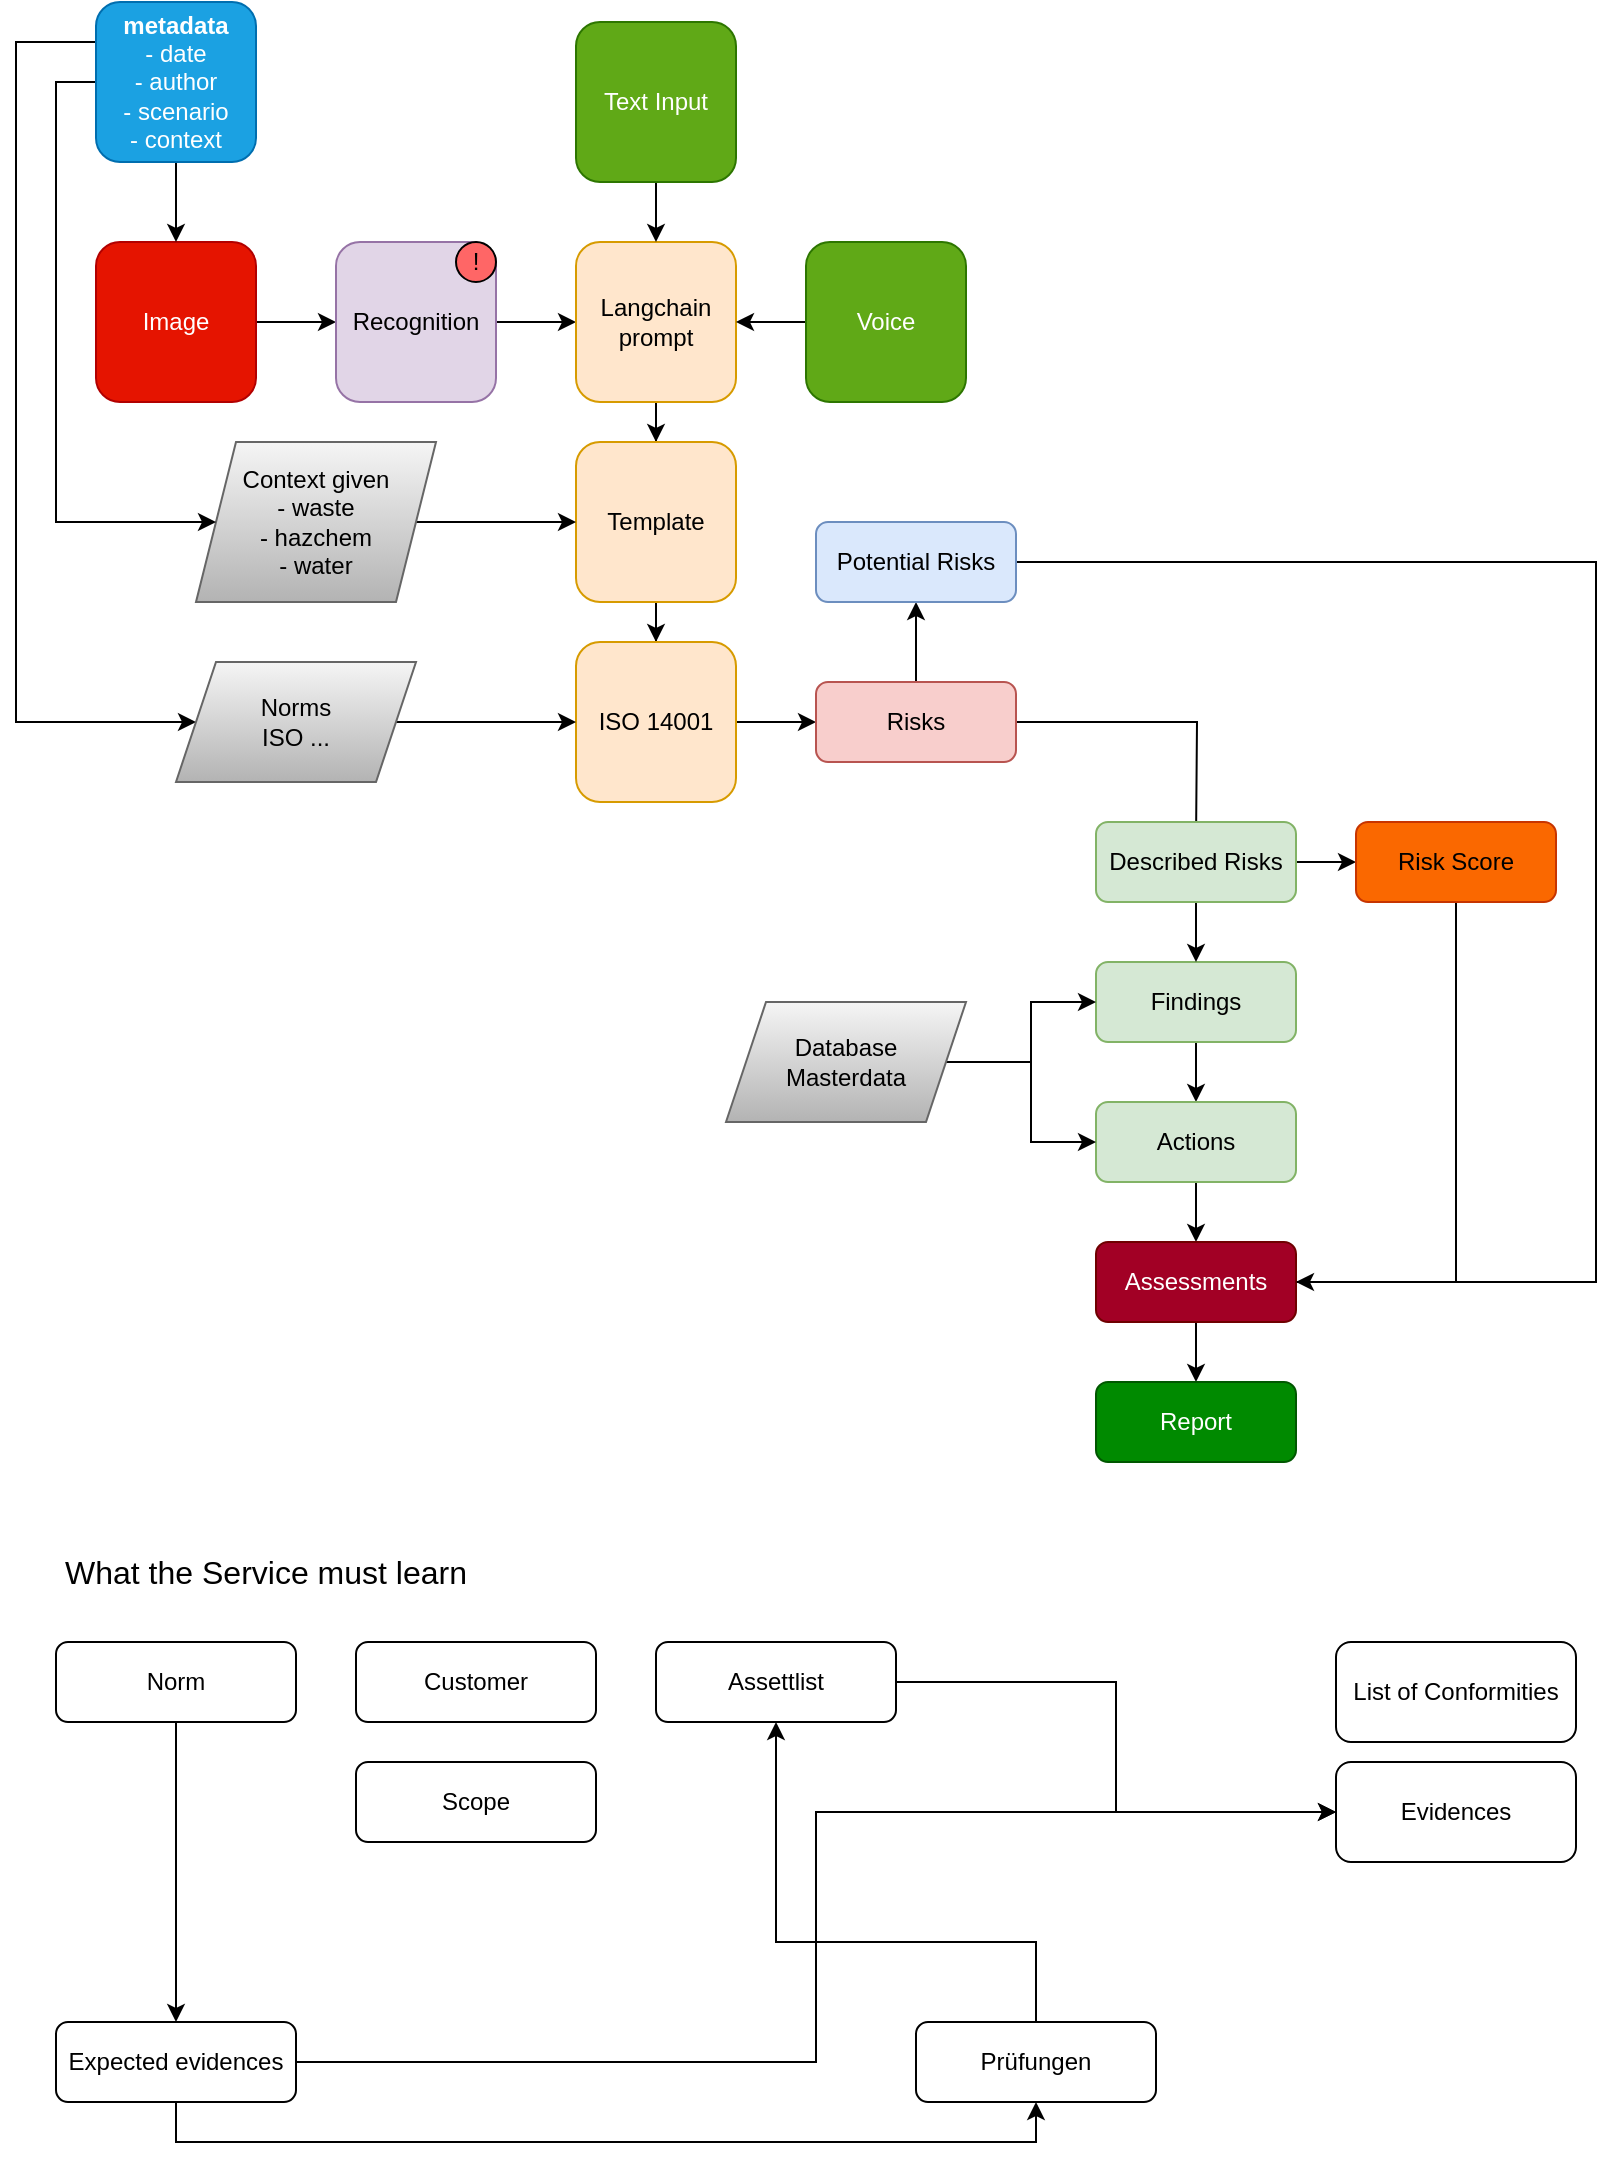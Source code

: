 <mxfile version="24.3.1" type="github">
  <diagram name="Page-1" id="k_aOBrfTD1fjt1JlveB1">
    <mxGraphModel dx="2864" dy="884" grid="1" gridSize="10" guides="1" tooltips="1" connect="1" arrows="1" fold="1" page="1" pageScale="1" pageWidth="850" pageHeight="1100" math="0" shadow="0">
      <root>
        <mxCell id="0" />
        <mxCell id="1" parent="0" />
        <mxCell id="f1cd0eRbfjragtLEMJ1P-14" value="" style="edgeStyle=orthogonalEdgeStyle;rounded=0;orthogonalLoop=1;jettySize=auto;html=1;" parent="1" source="f1cd0eRbfjragtLEMJ1P-1" target="f1cd0eRbfjragtLEMJ1P-2" edge="1">
          <mxGeometry relative="1" as="geometry" />
        </mxCell>
        <mxCell id="f1cd0eRbfjragtLEMJ1P-1" value="Image" style="whiteSpace=wrap;html=1;aspect=fixed;rounded=1;fillColor=#e51400;strokeColor=#B20000;fontColor=#ffffff;" parent="1" vertex="1">
          <mxGeometry x="40" y="120" width="80" height="80" as="geometry" />
        </mxCell>
        <mxCell id="f1cd0eRbfjragtLEMJ1P-15" value="" style="edgeStyle=orthogonalEdgeStyle;rounded=0;orthogonalLoop=1;jettySize=auto;html=1;" parent="1" source="f1cd0eRbfjragtLEMJ1P-2" target="f1cd0eRbfjragtLEMJ1P-3" edge="1">
          <mxGeometry relative="1" as="geometry" />
        </mxCell>
        <mxCell id="f1cd0eRbfjragtLEMJ1P-2" value="Recognition" style="whiteSpace=wrap;html=1;aspect=fixed;rounded=1;fillColor=#e1d5e7;strokeColor=#9673a6;" parent="1" vertex="1">
          <mxGeometry x="160" y="120" width="80" height="80" as="geometry" />
        </mxCell>
        <mxCell id="f1cd0eRbfjragtLEMJ1P-16" value="" style="edgeStyle=orthogonalEdgeStyle;rounded=0;orthogonalLoop=1;jettySize=auto;html=1;" parent="1" source="f1cd0eRbfjragtLEMJ1P-3" target="f1cd0eRbfjragtLEMJ1P-4" edge="1">
          <mxGeometry relative="1" as="geometry" />
        </mxCell>
        <mxCell id="f1cd0eRbfjragtLEMJ1P-3" value="Langchain prompt" style="whiteSpace=wrap;html=1;aspect=fixed;rounded=1;fillColor=#ffe6cc;strokeColor=#d79b00;" parent="1" vertex="1">
          <mxGeometry x="280" y="120" width="80" height="80" as="geometry" />
        </mxCell>
        <mxCell id="f1cd0eRbfjragtLEMJ1P-17" value="" style="edgeStyle=orthogonalEdgeStyle;rounded=0;orthogonalLoop=1;jettySize=auto;html=1;" parent="1" source="f1cd0eRbfjragtLEMJ1P-4" target="f1cd0eRbfjragtLEMJ1P-5" edge="1">
          <mxGeometry relative="1" as="geometry" />
        </mxCell>
        <mxCell id="f1cd0eRbfjragtLEMJ1P-4" value="Template" style="whiteSpace=wrap;html=1;aspect=fixed;rounded=1;fillColor=#ffe6cc;strokeColor=#d79b00;" parent="1" vertex="1">
          <mxGeometry x="280" y="220" width="80" height="80" as="geometry" />
        </mxCell>
        <mxCell id="f1cd0eRbfjragtLEMJ1P-18" style="edgeStyle=orthogonalEdgeStyle;rounded=0;orthogonalLoop=1;jettySize=auto;html=1;entryX=0;entryY=0.5;entryDx=0;entryDy=0;" parent="1" source="f1cd0eRbfjragtLEMJ1P-5" target="f1cd0eRbfjragtLEMJ1P-8" edge="1">
          <mxGeometry relative="1" as="geometry" />
        </mxCell>
        <mxCell id="f1cd0eRbfjragtLEMJ1P-5" value="ISO 14001" style="whiteSpace=wrap;html=1;aspect=fixed;rounded=1;fillColor=#ffe6cc;strokeColor=#d79b00;" parent="1" vertex="1">
          <mxGeometry x="280" y="320" width="80" height="80" as="geometry" />
        </mxCell>
        <mxCell id="f1cd0eRbfjragtLEMJ1P-19" value="" style="edgeStyle=orthogonalEdgeStyle;rounded=0;orthogonalLoop=1;jettySize=auto;html=1;" parent="1" source="f1cd0eRbfjragtLEMJ1P-8" target="f1cd0eRbfjragtLEMJ1P-10" edge="1">
          <mxGeometry relative="1" as="geometry" />
        </mxCell>
        <mxCell id="f1cd0eRbfjragtLEMJ1P-20" style="edgeStyle=orthogonalEdgeStyle;rounded=0;orthogonalLoop=1;jettySize=auto;html=1;" parent="1" source="f1cd0eRbfjragtLEMJ1P-8" edge="1">
          <mxGeometry relative="1" as="geometry">
            <mxPoint x="590" y="420" as="targetPoint" />
          </mxGeometry>
        </mxCell>
        <mxCell id="f1cd0eRbfjragtLEMJ1P-8" value="Risks" style="rounded=1;whiteSpace=wrap;html=1;fillColor=#f8cecc;strokeColor=#b85450;" parent="1" vertex="1">
          <mxGeometry x="400" y="340" width="100" height="40" as="geometry" />
        </mxCell>
        <mxCell id="f1cd0eRbfjragtLEMJ1P-29" value="" style="edgeStyle=orthogonalEdgeStyle;rounded=0;orthogonalLoop=1;jettySize=auto;html=1;" parent="1" source="f1cd0eRbfjragtLEMJ1P-9" target="f1cd0eRbfjragtLEMJ1P-28" edge="1">
          <mxGeometry relative="1" as="geometry" />
        </mxCell>
        <mxCell id="f1cd0eRbfjragtLEMJ1P-9" value="Findings" style="rounded=1;whiteSpace=wrap;html=1;fillColor=#d5e8d4;strokeColor=#82b366;" parent="1" vertex="1">
          <mxGeometry x="540" y="480" width="100" height="40" as="geometry" />
        </mxCell>
        <mxCell id="f1cd0eRbfjragtLEMJ1P-38" style="edgeStyle=orthogonalEdgeStyle;rounded=0;orthogonalLoop=1;jettySize=auto;html=1;entryX=0;entryY=0.5;entryDx=0;entryDy=0;" parent="1" source="f1cd0eRbfjragtLEMJ1P-10" target="f1cd0eRbfjragtLEMJ1P-30" edge="1">
          <mxGeometry relative="1" as="geometry">
            <Array as="points">
              <mxPoint x="790" y="280" />
              <mxPoint x="790" y="640" />
            </Array>
          </mxGeometry>
        </mxCell>
        <mxCell id="f1cd0eRbfjragtLEMJ1P-10" value="Potential Risks" style="rounded=1;whiteSpace=wrap;html=1;fillColor=#dae8fc;strokeColor=#6c8ebf;" parent="1" vertex="1">
          <mxGeometry x="400" y="260" width="100" height="40" as="geometry" />
        </mxCell>
        <mxCell id="f1cd0eRbfjragtLEMJ1P-13" value="" style="edgeStyle=orthogonalEdgeStyle;rounded=0;orthogonalLoop=1;jettySize=auto;html=1;" parent="1" source="f1cd0eRbfjragtLEMJ1P-11" target="f1cd0eRbfjragtLEMJ1P-9" edge="1">
          <mxGeometry relative="1" as="geometry" />
        </mxCell>
        <mxCell id="f1cd0eRbfjragtLEMJ1P-33" value="" style="edgeStyle=orthogonalEdgeStyle;rounded=0;orthogonalLoop=1;jettySize=auto;html=1;" parent="1" source="f1cd0eRbfjragtLEMJ1P-11" target="f1cd0eRbfjragtLEMJ1P-32" edge="1">
          <mxGeometry relative="1" as="geometry" />
        </mxCell>
        <mxCell id="f1cd0eRbfjragtLEMJ1P-11" value="Described Risks" style="rounded=1;whiteSpace=wrap;html=1;fillColor=#d5e8d4;strokeColor=#82b366;" parent="1" vertex="1">
          <mxGeometry x="540" y="410" width="100" height="40" as="geometry" />
        </mxCell>
        <mxCell id="f1cd0eRbfjragtLEMJ1P-23" style="edgeStyle=orthogonalEdgeStyle;rounded=0;orthogonalLoop=1;jettySize=auto;html=1;entryX=0;entryY=0.5;entryDx=0;entryDy=0;" parent="1" source="f1cd0eRbfjragtLEMJ1P-22" target="f1cd0eRbfjragtLEMJ1P-4" edge="1">
          <mxGeometry relative="1" as="geometry" />
        </mxCell>
        <mxCell id="f1cd0eRbfjragtLEMJ1P-22" value="Context given&lt;div&gt;- waste&lt;/div&gt;&lt;div&gt;- hazchem&lt;/div&gt;&lt;div&gt;- water&lt;/div&gt;" style="shape=parallelogram;perimeter=parallelogramPerimeter;whiteSpace=wrap;html=1;fixedSize=1;fillColor=#f5f5f5;gradientColor=#b3b3b3;strokeColor=#666666;" parent="1" vertex="1">
          <mxGeometry x="90" y="220" width="120" height="80" as="geometry" />
        </mxCell>
        <mxCell id="f1cd0eRbfjragtLEMJ1P-25" value="" style="edgeStyle=orthogonalEdgeStyle;rounded=0;orthogonalLoop=1;jettySize=auto;html=1;" parent="1" source="f1cd0eRbfjragtLEMJ1P-24" target="f1cd0eRbfjragtLEMJ1P-1" edge="1">
          <mxGeometry relative="1" as="geometry" />
        </mxCell>
        <mxCell id="f1cd0eRbfjragtLEMJ1P-41" style="edgeStyle=orthogonalEdgeStyle;rounded=0;orthogonalLoop=1;jettySize=auto;html=1;entryX=0;entryY=0.5;entryDx=0;entryDy=0;exitX=0;exitY=0.5;exitDx=0;exitDy=0;" parent="1" source="f1cd0eRbfjragtLEMJ1P-24" target="f1cd0eRbfjragtLEMJ1P-22" edge="1">
          <mxGeometry relative="1" as="geometry">
            <Array as="points">
              <mxPoint x="20" y="40" />
              <mxPoint x="20" y="260" />
            </Array>
          </mxGeometry>
        </mxCell>
        <mxCell id="f1cd0eRbfjragtLEMJ1P-42" style="edgeStyle=orthogonalEdgeStyle;rounded=0;orthogonalLoop=1;jettySize=auto;html=1;entryX=0;entryY=0.5;entryDx=0;entryDy=0;exitX=0;exitY=0.25;exitDx=0;exitDy=0;" parent="1" source="f1cd0eRbfjragtLEMJ1P-24" target="f1cd0eRbfjragtLEMJ1P-26" edge="1">
          <mxGeometry relative="1" as="geometry">
            <Array as="points">
              <mxPoint y="20" />
              <mxPoint y="360" />
            </Array>
          </mxGeometry>
        </mxCell>
        <mxCell id="f1cd0eRbfjragtLEMJ1P-24" value="&lt;b&gt;metadata&lt;/b&gt;&lt;div&gt;- date&lt;/div&gt;&lt;div&gt;- author&lt;/div&gt;&lt;div&gt;- scenario&lt;/div&gt;&lt;div&gt;- context&lt;/div&gt;" style="whiteSpace=wrap;html=1;aspect=fixed;rounded=1;fillColor=#1ba1e2;fontColor=#ffffff;strokeColor=#006EAF;" parent="1" vertex="1">
          <mxGeometry x="40" width="80" height="80" as="geometry" />
        </mxCell>
        <mxCell id="f1cd0eRbfjragtLEMJ1P-27" value="" style="edgeStyle=orthogonalEdgeStyle;rounded=0;orthogonalLoop=1;jettySize=auto;html=1;" parent="1" source="f1cd0eRbfjragtLEMJ1P-26" target="f1cd0eRbfjragtLEMJ1P-5" edge="1">
          <mxGeometry relative="1" as="geometry" />
        </mxCell>
        <mxCell id="f1cd0eRbfjragtLEMJ1P-26" value="Norms&lt;div&gt;ISO ...&lt;/div&gt;" style="shape=parallelogram;perimeter=parallelogramPerimeter;whiteSpace=wrap;html=1;fixedSize=1;fillColor=#f5f5f5;gradientColor=#b3b3b3;strokeColor=#666666;" parent="1" vertex="1">
          <mxGeometry x="80" y="330" width="120" height="60" as="geometry" />
        </mxCell>
        <mxCell id="f1cd0eRbfjragtLEMJ1P-31" value="" style="edgeStyle=orthogonalEdgeStyle;rounded=0;orthogonalLoop=1;jettySize=auto;html=1;" parent="1" source="f1cd0eRbfjragtLEMJ1P-28" target="f1cd0eRbfjragtLEMJ1P-30" edge="1">
          <mxGeometry relative="1" as="geometry" />
        </mxCell>
        <mxCell id="f1cd0eRbfjragtLEMJ1P-28" value="Actions" style="rounded=1;whiteSpace=wrap;html=1;fillColor=#d5e8d4;strokeColor=#82b366;" parent="1" vertex="1">
          <mxGeometry x="540" y="550" width="100" height="40" as="geometry" />
        </mxCell>
        <mxCell id="HALJtD1KLGwDg__oD6xt-2" value="" style="edgeStyle=orthogonalEdgeStyle;rounded=0;orthogonalLoop=1;jettySize=auto;html=1;" parent="1" source="f1cd0eRbfjragtLEMJ1P-30" target="HALJtD1KLGwDg__oD6xt-1" edge="1">
          <mxGeometry relative="1" as="geometry" />
        </mxCell>
        <mxCell id="f1cd0eRbfjragtLEMJ1P-30" value="Assessments" style="rounded=1;whiteSpace=wrap;html=1;fillColor=#a20025;strokeColor=#6F0000;fontColor=#ffffff;" parent="1" vertex="1">
          <mxGeometry x="540" y="620" width="100" height="40" as="geometry" />
        </mxCell>
        <mxCell id="f1cd0eRbfjragtLEMJ1P-37" style="edgeStyle=orthogonalEdgeStyle;rounded=0;orthogonalLoop=1;jettySize=auto;html=1;entryX=1;entryY=0.5;entryDx=0;entryDy=0;exitX=0.5;exitY=1;exitDx=0;exitDy=0;" parent="1" source="f1cd0eRbfjragtLEMJ1P-32" target="f1cd0eRbfjragtLEMJ1P-30" edge="1">
          <mxGeometry relative="1" as="geometry" />
        </mxCell>
        <mxCell id="f1cd0eRbfjragtLEMJ1P-32" value="Risk Score" style="rounded=1;whiteSpace=wrap;html=1;fillColor=#fa6800;strokeColor=#C73500;fontColor=#000000;" parent="1" vertex="1">
          <mxGeometry x="670" y="410" width="100" height="40" as="geometry" />
        </mxCell>
        <mxCell id="f1cd0eRbfjragtLEMJ1P-35" value="" style="edgeStyle=orthogonalEdgeStyle;rounded=0;orthogonalLoop=1;jettySize=auto;html=1;" parent="1" source="f1cd0eRbfjragtLEMJ1P-34" target="f1cd0eRbfjragtLEMJ1P-9" edge="1">
          <mxGeometry relative="1" as="geometry" />
        </mxCell>
        <mxCell id="f1cd0eRbfjragtLEMJ1P-36" style="edgeStyle=orthogonalEdgeStyle;rounded=0;orthogonalLoop=1;jettySize=auto;html=1;entryX=0;entryY=0.5;entryDx=0;entryDy=0;" parent="1" source="f1cd0eRbfjragtLEMJ1P-34" target="f1cd0eRbfjragtLEMJ1P-28" edge="1">
          <mxGeometry relative="1" as="geometry" />
        </mxCell>
        <mxCell id="f1cd0eRbfjragtLEMJ1P-34" value="Database&lt;div&gt;Masterdata&lt;/div&gt;" style="shape=parallelogram;perimeter=parallelogramPerimeter;whiteSpace=wrap;html=1;fixedSize=1;fillColor=#f5f5f5;gradientColor=#b3b3b3;strokeColor=#666666;" parent="1" vertex="1">
          <mxGeometry x="355" y="500" width="120" height="60" as="geometry" />
        </mxCell>
        <mxCell id="f1cd0eRbfjragtLEMJ1P-39" value="!" style="ellipse;whiteSpace=wrap;html=1;aspect=fixed;fillColor=#FF6666;" parent="1" vertex="1">
          <mxGeometry x="220" y="120" width="20" height="20" as="geometry" />
        </mxCell>
        <mxCell id="HALJtD1KLGwDg__oD6xt-1" value="Report" style="rounded=1;whiteSpace=wrap;html=1;fillColor=#008a00;strokeColor=#005700;fontColor=#ffffff;" parent="1" vertex="1">
          <mxGeometry x="540" y="690" width="100" height="40" as="geometry" />
        </mxCell>
        <mxCell id="HALJtD1KLGwDg__oD6xt-4" value="" style="edgeStyle=orthogonalEdgeStyle;rounded=0;orthogonalLoop=1;jettySize=auto;html=1;" parent="1" source="HALJtD1KLGwDg__oD6xt-3" target="f1cd0eRbfjragtLEMJ1P-3" edge="1">
          <mxGeometry relative="1" as="geometry" />
        </mxCell>
        <mxCell id="HALJtD1KLGwDg__oD6xt-3" value="Voice" style="whiteSpace=wrap;html=1;aspect=fixed;rounded=1;fillColor=#60a917;strokeColor=#2D7600;fontColor=#ffffff;" parent="1" vertex="1">
          <mxGeometry x="395" y="120" width="80" height="80" as="geometry" />
        </mxCell>
        <mxCell id="HALJtD1KLGwDg__oD6xt-6" value="" style="edgeStyle=orthogonalEdgeStyle;rounded=0;orthogonalLoop=1;jettySize=auto;html=1;" parent="1" source="HALJtD1KLGwDg__oD6xt-5" target="f1cd0eRbfjragtLEMJ1P-3" edge="1">
          <mxGeometry relative="1" as="geometry" />
        </mxCell>
        <mxCell id="HALJtD1KLGwDg__oD6xt-5" value="Text Input" style="whiteSpace=wrap;html=1;aspect=fixed;rounded=1;fillColor=#60a917;strokeColor=#2D7600;fontColor=#ffffff;" parent="1" vertex="1">
          <mxGeometry x="280" y="10" width="80" height="80" as="geometry" />
        </mxCell>
        <mxCell id="bq4Akhw2LLKJreXtme4T-1" value="&lt;font style=&quot;font-size: 16px;&quot;&gt;What the Service must learn&lt;/font&gt;" style="text;html=1;align=center;verticalAlign=middle;whiteSpace=wrap;rounded=0;" vertex="1" parent="1">
          <mxGeometry x="10" y="770" width="230" height="30" as="geometry" />
        </mxCell>
        <mxCell id="bq4Akhw2LLKJreXtme4T-8" style="edgeStyle=orthogonalEdgeStyle;rounded=0;orthogonalLoop=1;jettySize=auto;html=1;entryX=0.5;entryY=0;entryDx=0;entryDy=0;" edge="1" parent="1" source="bq4Akhw2LLKJreXtme4T-2" target="bq4Akhw2LLKJreXtme4T-7">
          <mxGeometry relative="1" as="geometry" />
        </mxCell>
        <mxCell id="bq4Akhw2LLKJreXtme4T-2" value="Norm" style="rounded=1;whiteSpace=wrap;html=1;" vertex="1" parent="1">
          <mxGeometry x="20" y="820" width="120" height="40" as="geometry" />
        </mxCell>
        <mxCell id="bq4Akhw2LLKJreXtme4T-3" value="Customer" style="rounded=1;whiteSpace=wrap;html=1;" vertex="1" parent="1">
          <mxGeometry x="170" y="820" width="120" height="40" as="geometry" />
        </mxCell>
        <mxCell id="bq4Akhw2LLKJreXtme4T-4" value="Scope" style="rounded=1;whiteSpace=wrap;html=1;" vertex="1" parent="1">
          <mxGeometry x="170" y="880" width="120" height="40" as="geometry" />
        </mxCell>
        <mxCell id="bq4Akhw2LLKJreXtme4T-5" value="List of Conformities" style="rounded=1;whiteSpace=wrap;html=1;" vertex="1" parent="1">
          <mxGeometry x="660" y="820" width="120" height="50" as="geometry" />
        </mxCell>
        <mxCell id="bq4Akhw2LLKJreXtme4T-6" value="Evidences" style="rounded=1;whiteSpace=wrap;html=1;" vertex="1" parent="1">
          <mxGeometry x="660" y="880" width="120" height="50" as="geometry" />
        </mxCell>
        <mxCell id="bq4Akhw2LLKJreXtme4T-9" style="edgeStyle=orthogonalEdgeStyle;rounded=0;orthogonalLoop=1;jettySize=auto;html=1;entryX=0;entryY=0.5;entryDx=0;entryDy=0;" edge="1" parent="1" source="bq4Akhw2LLKJreXtme4T-7" target="bq4Akhw2LLKJreXtme4T-6">
          <mxGeometry relative="1" as="geometry" />
        </mxCell>
        <mxCell id="bq4Akhw2LLKJreXtme4T-13" style="edgeStyle=orthogonalEdgeStyle;rounded=0;orthogonalLoop=1;jettySize=auto;html=1;entryX=0.5;entryY=1;entryDx=0;entryDy=0;exitX=0.5;exitY=1;exitDx=0;exitDy=0;" edge="1" parent="1" source="bq4Akhw2LLKJreXtme4T-7" target="bq4Akhw2LLKJreXtme4T-12">
          <mxGeometry relative="1" as="geometry" />
        </mxCell>
        <mxCell id="bq4Akhw2LLKJreXtme4T-7" value="Expected evidences" style="rounded=1;whiteSpace=wrap;html=1;" vertex="1" parent="1">
          <mxGeometry x="20" y="1010" width="120" height="40" as="geometry" />
        </mxCell>
        <mxCell id="bq4Akhw2LLKJreXtme4T-11" style="edgeStyle=orthogonalEdgeStyle;rounded=0;orthogonalLoop=1;jettySize=auto;html=1;entryX=0;entryY=0.5;entryDx=0;entryDy=0;" edge="1" parent="1" source="bq4Akhw2LLKJreXtme4T-10" target="bq4Akhw2LLKJreXtme4T-6">
          <mxGeometry relative="1" as="geometry" />
        </mxCell>
        <mxCell id="bq4Akhw2LLKJreXtme4T-10" value="Assettlist" style="rounded=1;whiteSpace=wrap;html=1;" vertex="1" parent="1">
          <mxGeometry x="320" y="820" width="120" height="40" as="geometry" />
        </mxCell>
        <mxCell id="bq4Akhw2LLKJreXtme4T-14" style="edgeStyle=orthogonalEdgeStyle;rounded=0;orthogonalLoop=1;jettySize=auto;html=1;entryX=0.5;entryY=1;entryDx=0;entryDy=0;" edge="1" parent="1" source="bq4Akhw2LLKJreXtme4T-12" target="bq4Akhw2LLKJreXtme4T-10">
          <mxGeometry relative="1" as="geometry">
            <Array as="points">
              <mxPoint x="510" y="970" />
              <mxPoint x="380" y="970" />
            </Array>
          </mxGeometry>
        </mxCell>
        <mxCell id="bq4Akhw2LLKJreXtme4T-12" value="Prüfungen" style="rounded=1;whiteSpace=wrap;html=1;" vertex="1" parent="1">
          <mxGeometry x="450" y="1010" width="120" height="40" as="geometry" />
        </mxCell>
      </root>
    </mxGraphModel>
  </diagram>
</mxfile>
